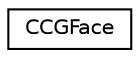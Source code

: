 digraph G
{
  edge [fontname="Helvetica",fontsize="10",labelfontname="Helvetica",labelfontsize="10"];
  node [fontname="Helvetica",fontsize="10",shape=record];
  rankdir=LR;
  Node1 [label="CCGFace",height=0.2,width=0.4,color="black", fillcolor="white", style="filled",URL="$df/d72/structCCGFace.html"];
}
